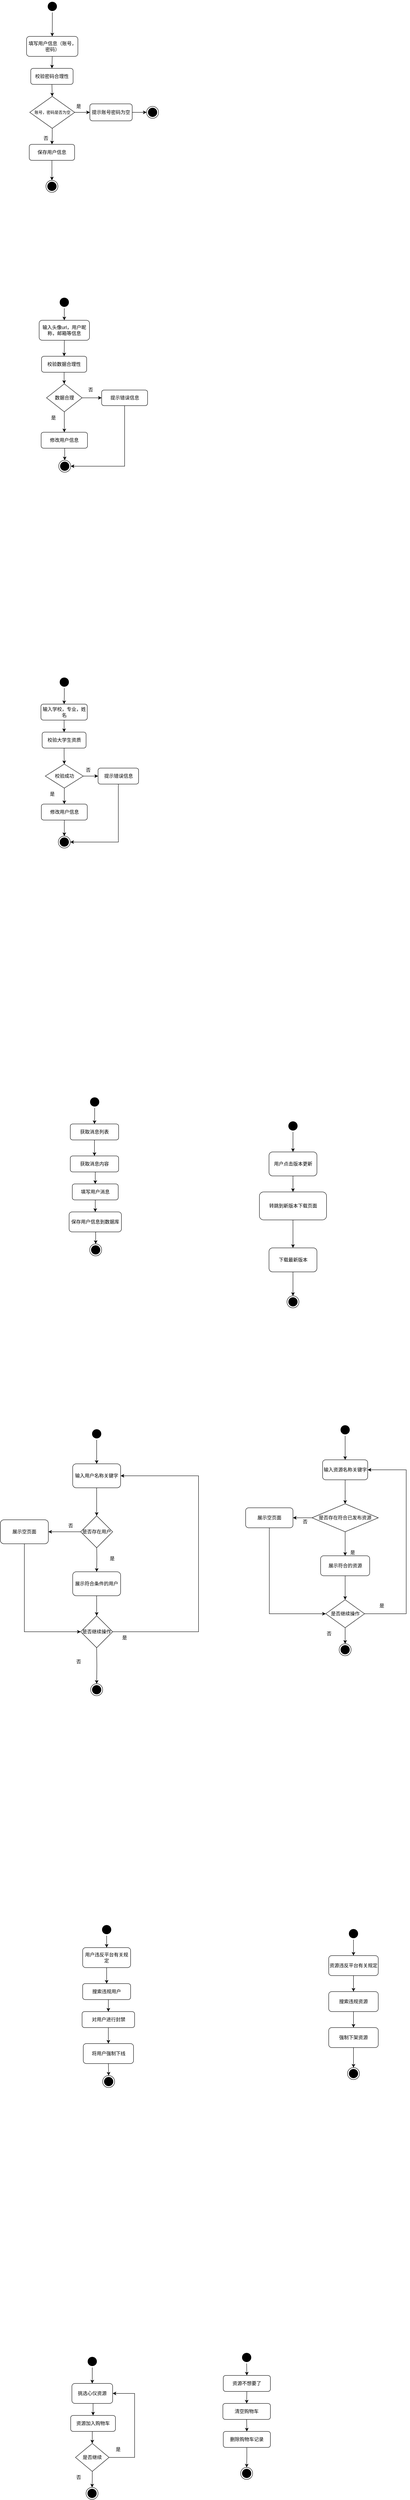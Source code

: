<mxfile version="24.2.2" type="github">
  <diagram name="第 1 页" id="vKyOZpu00KVVWq0q7L-a">
    <mxGraphModel dx="1500" dy="757" grid="1" gridSize="10" guides="1" tooltips="1" connect="1" arrows="1" fold="1" page="1" pageScale="1" pageWidth="827" pageHeight="1169" math="0" shadow="0">
      <root>
        <mxCell id="0" />
        <mxCell id="1" parent="0" />
        <mxCell id="B_Qh2BRSdst1haslCtpr-6" style="edgeStyle=orthogonalEdgeStyle;rounded=0;orthogonalLoop=1;jettySize=auto;html=1;exitX=0.5;exitY=1;exitDx=0;exitDy=0;entryX=0.5;entryY=0;entryDx=0;entryDy=0;" parent="1" source="B_Qh2BRSdst1haslCtpr-1" target="B_Qh2BRSdst1haslCtpr-5" edge="1">
          <mxGeometry relative="1" as="geometry" />
        </mxCell>
        <mxCell id="B_Qh2BRSdst1haslCtpr-1" value="填写用户信息（账号，密码）" style="rounded=1;whiteSpace=wrap;html=1;" parent="1" vertex="1">
          <mxGeometry x="139.5" y="300" width="128.5" height="50" as="geometry" />
        </mxCell>
        <mxCell id="B_Qh2BRSdst1haslCtpr-2" value="" style="ellipse;html=1;shape=endState;fillColor=#000000;strokeColor=default;" parent="1" vertex="1">
          <mxGeometry x="188" y="660" width="30" height="30" as="geometry" />
        </mxCell>
        <mxCell id="9PpqhorWqocp_2O79BvT-1" style="edgeStyle=orthogonalEdgeStyle;rounded=0;orthogonalLoop=1;jettySize=auto;html=1;exitX=0.5;exitY=1;exitDx=0;exitDy=0;entryX=0.5;entryY=0;entryDx=0;entryDy=0;" edge="1" parent="1" source="B_Qh2BRSdst1haslCtpr-3" target="B_Qh2BRSdst1haslCtpr-1">
          <mxGeometry relative="1" as="geometry" />
        </mxCell>
        <mxCell id="B_Qh2BRSdst1haslCtpr-3" value="" style="ellipse;html=1;shape=startState;fillColor=#000000;strokeColor=default;" parent="1" vertex="1">
          <mxGeometry x="189" y="210" width="30" height="30" as="geometry" />
        </mxCell>
        <mxCell id="B_Qh2BRSdst1haslCtpr-8" style="edgeStyle=orthogonalEdgeStyle;rounded=0;orthogonalLoop=1;jettySize=auto;html=1;exitX=0.5;exitY=1;exitDx=0;exitDy=0;entryX=0.5;entryY=0;entryDx=0;entryDy=0;" parent="1" source="B_Qh2BRSdst1haslCtpr-5" edge="1" target="B_Qh2BRSdst1haslCtpr-9">
          <mxGeometry relative="1" as="geometry">
            <mxPoint x="205" y="525.0" as="targetPoint" />
          </mxGeometry>
        </mxCell>
        <mxCell id="B_Qh2BRSdst1haslCtpr-5" value="校验密码合理性" style="rounded=1;whiteSpace=wrap;html=1;" parent="1" vertex="1">
          <mxGeometry x="150" y="380" width="106" height="40" as="geometry" />
        </mxCell>
        <mxCell id="B_Qh2BRSdst1haslCtpr-11" style="edgeStyle=orthogonalEdgeStyle;rounded=0;orthogonalLoop=1;jettySize=auto;html=1;exitX=1;exitY=0.5;exitDx=0;exitDy=0;" parent="1" source="B_Qh2BRSdst1haslCtpr-9" target="B_Qh2BRSdst1haslCtpr-10" edge="1">
          <mxGeometry relative="1" as="geometry" />
        </mxCell>
        <mxCell id="B_Qh2BRSdst1haslCtpr-12" style="edgeStyle=orthogonalEdgeStyle;rounded=0;orthogonalLoop=1;jettySize=auto;html=1;exitX=0.5;exitY=1;exitDx=0;exitDy=0;entryX=0.5;entryY=0;entryDx=0;entryDy=0;" parent="1" source="B_Qh2BRSdst1haslCtpr-9" edge="1" target="B_Qh2BRSdst1haslCtpr-13">
          <mxGeometry relative="1" as="geometry">
            <mxPoint x="205" y="690" as="targetPoint" />
          </mxGeometry>
        </mxCell>
        <mxCell id="B_Qh2BRSdst1haslCtpr-9" value="&lt;font style=&quot;font-size: 10px;&quot;&gt;账号，密码是否为空&lt;/font&gt;" style="rhombus;whiteSpace=wrap;html=1;" parent="1" vertex="1">
          <mxGeometry x="147.5" y="450" width="112.5" height="80" as="geometry" />
        </mxCell>
        <mxCell id="B_Qh2BRSdst1haslCtpr-16" style="edgeStyle=orthogonalEdgeStyle;rounded=0;orthogonalLoop=1;jettySize=auto;html=1;exitX=1;exitY=0.5;exitDx=0;exitDy=0;entryX=0;entryY=0.5;entryDx=0;entryDy=0;" parent="1" source="B_Qh2BRSdst1haslCtpr-10" target="B_Qh2BRSdst1haslCtpr-15" edge="1">
          <mxGeometry relative="1" as="geometry" />
        </mxCell>
        <mxCell id="B_Qh2BRSdst1haslCtpr-10" value="提示账号密码为空" style="rounded=1;whiteSpace=wrap;html=1;" parent="1" vertex="1">
          <mxGeometry x="298" y="468.75" width="106" height="42.5" as="geometry" />
        </mxCell>
        <mxCell id="B_Qh2BRSdst1haslCtpr-14" style="edgeStyle=orthogonalEdgeStyle;rounded=0;orthogonalLoop=1;jettySize=auto;html=1;exitX=0.5;exitY=1;exitDx=0;exitDy=0;entryX=0.5;entryY=0;entryDx=0;entryDy=0;" parent="1" source="B_Qh2BRSdst1haslCtpr-13" target="B_Qh2BRSdst1haslCtpr-2" edge="1">
          <mxGeometry relative="1" as="geometry" />
        </mxCell>
        <mxCell id="B_Qh2BRSdst1haslCtpr-13" value="保存用户信息" style="rounded=1;whiteSpace=wrap;html=1;" parent="1" vertex="1">
          <mxGeometry x="146.25" y="570" width="113.5" height="40" as="geometry" />
        </mxCell>
        <mxCell id="B_Qh2BRSdst1haslCtpr-15" value="" style="ellipse;html=1;shape=endState;fillColor=#000000;strokeColor=default;" parent="1" vertex="1">
          <mxGeometry x="440" y="475" width="30" height="30" as="geometry" />
        </mxCell>
        <mxCell id="B_Qh2BRSdst1haslCtpr-21" style="edgeStyle=orthogonalEdgeStyle;rounded=0;orthogonalLoop=1;jettySize=auto;html=1;exitX=0.5;exitY=1;exitDx=0;exitDy=0;" parent="1" source="B_Qh2BRSdst1haslCtpr-17" target="B_Qh2BRSdst1haslCtpr-20" edge="1">
          <mxGeometry relative="1" as="geometry" />
        </mxCell>
        <mxCell id="B_Qh2BRSdst1haslCtpr-17" value="输入头像url，用户昵称，邮箱等信息" style="rounded=1;whiteSpace=wrap;html=1;" parent="1" vertex="1">
          <mxGeometry x="171" y="1010" width="126" height="50" as="geometry" />
        </mxCell>
        <mxCell id="B_Qh2BRSdst1haslCtpr-19" style="edgeStyle=orthogonalEdgeStyle;rounded=0;orthogonalLoop=1;jettySize=auto;html=1;exitX=0.5;exitY=1;exitDx=0;exitDy=0;entryX=0.5;entryY=0;entryDx=0;entryDy=0;" parent="1" source="B_Qh2BRSdst1haslCtpr-18" target="B_Qh2BRSdst1haslCtpr-17" edge="1">
          <mxGeometry relative="1" as="geometry" />
        </mxCell>
        <mxCell id="B_Qh2BRSdst1haslCtpr-18" value="" style="ellipse;html=1;shape=startState;fillColor=#000000;strokeColor=default;" parent="1" vertex="1">
          <mxGeometry x="219" y="950" width="30" height="30" as="geometry" />
        </mxCell>
        <mxCell id="B_Qh2BRSdst1haslCtpr-26" style="edgeStyle=orthogonalEdgeStyle;rounded=0;orthogonalLoop=1;jettySize=auto;html=1;exitX=0.5;exitY=1;exitDx=0;exitDy=0;" parent="1" source="B_Qh2BRSdst1haslCtpr-20" target="B_Qh2BRSdst1haslCtpr-22" edge="1">
          <mxGeometry relative="1" as="geometry" />
        </mxCell>
        <mxCell id="B_Qh2BRSdst1haslCtpr-20" value="校验数据合理性" style="rounded=1;whiteSpace=wrap;html=1;" parent="1" vertex="1">
          <mxGeometry x="177" y="1100" width="113" height="40" as="geometry" />
        </mxCell>
        <mxCell id="B_Qh2BRSdst1haslCtpr-27" style="edgeStyle=orthogonalEdgeStyle;rounded=0;orthogonalLoop=1;jettySize=auto;html=1;exitX=1;exitY=0.5;exitDx=0;exitDy=0;entryX=0;entryY=0.5;entryDx=0;entryDy=0;" parent="1" source="B_Qh2BRSdst1haslCtpr-22" target="B_Qh2BRSdst1haslCtpr-23" edge="1">
          <mxGeometry relative="1" as="geometry" />
        </mxCell>
        <mxCell id="B_Qh2BRSdst1haslCtpr-29" style="edgeStyle=orthogonalEdgeStyle;rounded=0;orthogonalLoop=1;jettySize=auto;html=1;exitX=0.5;exitY=1;exitDx=0;exitDy=0;" parent="1" source="B_Qh2BRSdst1haslCtpr-22" target="B_Qh2BRSdst1haslCtpr-28" edge="1">
          <mxGeometry relative="1" as="geometry" />
        </mxCell>
        <mxCell id="B_Qh2BRSdst1haslCtpr-22" value="数据合理" style="rhombus;whiteSpace=wrap;html=1;" parent="1" vertex="1">
          <mxGeometry x="189.5" y="1169" width="89" height="70" as="geometry" />
        </mxCell>
        <mxCell id="B_Qh2BRSdst1haslCtpr-32" style="edgeStyle=orthogonalEdgeStyle;rounded=0;orthogonalLoop=1;jettySize=auto;html=1;exitX=0.5;exitY=1;exitDx=0;exitDy=0;entryX=1;entryY=0.5;entryDx=0;entryDy=0;" parent="1" source="B_Qh2BRSdst1haslCtpr-23" target="B_Qh2BRSdst1haslCtpr-30" edge="1">
          <mxGeometry relative="1" as="geometry" />
        </mxCell>
        <mxCell id="B_Qh2BRSdst1haslCtpr-23" value="提示错误信息" style="rounded=1;whiteSpace=wrap;html=1;" parent="1" vertex="1">
          <mxGeometry x="327.5" y="1184.5" width="115" height="39" as="geometry" />
        </mxCell>
        <mxCell id="B_Qh2BRSdst1haslCtpr-24" value="是" style="text;html=1;align=center;verticalAlign=middle;whiteSpace=wrap;rounded=0;" parent="1" vertex="1">
          <mxGeometry x="240" y="460" width="60" height="30" as="geometry" />
        </mxCell>
        <mxCell id="B_Qh2BRSdst1haslCtpr-25" value="否" style="text;html=1;align=center;verticalAlign=middle;whiteSpace=wrap;rounded=0;" parent="1" vertex="1">
          <mxGeometry x="158" y="540" width="60" height="30" as="geometry" />
        </mxCell>
        <mxCell id="B_Qh2BRSdst1haslCtpr-31" style="edgeStyle=orthogonalEdgeStyle;rounded=0;orthogonalLoop=1;jettySize=auto;html=1;exitX=0.5;exitY=1;exitDx=0;exitDy=0;entryX=0.5;entryY=0;entryDx=0;entryDy=0;" parent="1" source="B_Qh2BRSdst1haslCtpr-28" target="B_Qh2BRSdst1haslCtpr-30" edge="1">
          <mxGeometry relative="1" as="geometry" />
        </mxCell>
        <mxCell id="B_Qh2BRSdst1haslCtpr-28" value="修改用户信息" style="rounded=1;whiteSpace=wrap;html=1;" parent="1" vertex="1">
          <mxGeometry x="176" y="1290" width="116" height="40" as="geometry" />
        </mxCell>
        <mxCell id="B_Qh2BRSdst1haslCtpr-30" value="" style="ellipse;html=1;shape=endState;fillColor=#000000;strokeColor=default;" parent="1" vertex="1">
          <mxGeometry x="220" y="1360" width="30" height="30" as="geometry" />
        </mxCell>
        <mxCell id="B_Qh2BRSdst1haslCtpr-33" style="edgeStyle=orthogonalEdgeStyle;rounded=0;orthogonalLoop=1;jettySize=auto;html=1;exitX=0.5;exitY=1;exitDx=0;exitDy=0;" parent="1" source="B_Qh2BRSdst1haslCtpr-34" target="B_Qh2BRSdst1haslCtpr-38" edge="1">
          <mxGeometry relative="1" as="geometry" />
        </mxCell>
        <mxCell id="B_Qh2BRSdst1haslCtpr-34" value="输入学校，专业，姓名" style="rounded=1;whiteSpace=wrap;html=1;" parent="1" vertex="1">
          <mxGeometry x="175.5" y="1970" width="116" height="40" as="geometry" />
        </mxCell>
        <mxCell id="B_Qh2BRSdst1haslCtpr-35" style="edgeStyle=orthogonalEdgeStyle;rounded=0;orthogonalLoop=1;jettySize=auto;html=1;exitX=0.5;exitY=1;exitDx=0;exitDy=0;entryX=0.5;entryY=0;entryDx=0;entryDy=0;" parent="1" source="B_Qh2BRSdst1haslCtpr-36" target="B_Qh2BRSdst1haslCtpr-34" edge="1">
          <mxGeometry relative="1" as="geometry" />
        </mxCell>
        <mxCell id="B_Qh2BRSdst1haslCtpr-36" value="" style="ellipse;html=1;shape=startState;fillColor=#000000;strokeColor=default;" parent="1" vertex="1">
          <mxGeometry x="219" y="1900" width="30" height="30" as="geometry" />
        </mxCell>
        <mxCell id="B_Qh2BRSdst1haslCtpr-37" style="edgeStyle=orthogonalEdgeStyle;rounded=0;orthogonalLoop=1;jettySize=auto;html=1;exitX=0.5;exitY=1;exitDx=0;exitDy=0;" parent="1" source="B_Qh2BRSdst1haslCtpr-38" target="B_Qh2BRSdst1haslCtpr-41" edge="1">
          <mxGeometry relative="1" as="geometry" />
        </mxCell>
        <mxCell id="B_Qh2BRSdst1haslCtpr-38" value="校验大学生资质" style="rounded=1;whiteSpace=wrap;html=1;" parent="1" vertex="1">
          <mxGeometry x="178.5" y="2040" width="110" height="40" as="geometry" />
        </mxCell>
        <mxCell id="B_Qh2BRSdst1haslCtpr-39" style="edgeStyle=orthogonalEdgeStyle;rounded=0;orthogonalLoop=1;jettySize=auto;html=1;exitX=1;exitY=0.5;exitDx=0;exitDy=0;entryX=0;entryY=0.5;entryDx=0;entryDy=0;" parent="1" source="B_Qh2BRSdst1haslCtpr-41" target="B_Qh2BRSdst1haslCtpr-43" edge="1">
          <mxGeometry relative="1" as="geometry" />
        </mxCell>
        <mxCell id="B_Qh2BRSdst1haslCtpr-40" style="edgeStyle=orthogonalEdgeStyle;rounded=0;orthogonalLoop=1;jettySize=auto;html=1;exitX=0.5;exitY=1;exitDx=0;exitDy=0;" parent="1" source="B_Qh2BRSdst1haslCtpr-41" target="B_Qh2BRSdst1haslCtpr-45" edge="1">
          <mxGeometry relative="1" as="geometry" />
        </mxCell>
        <mxCell id="B_Qh2BRSdst1haslCtpr-41" value="校验成功" style="rhombus;whiteSpace=wrap;html=1;" parent="1" vertex="1">
          <mxGeometry x="186.5" y="2120" width="95" height="60" as="geometry" />
        </mxCell>
        <mxCell id="B_Qh2BRSdst1haslCtpr-42" style="edgeStyle=orthogonalEdgeStyle;rounded=0;orthogonalLoop=1;jettySize=auto;html=1;exitX=0.5;exitY=1;exitDx=0;exitDy=0;entryX=1;entryY=0.5;entryDx=0;entryDy=0;" parent="1" source="B_Qh2BRSdst1haslCtpr-43" target="B_Qh2BRSdst1haslCtpr-46" edge="1">
          <mxGeometry relative="1" as="geometry" />
        </mxCell>
        <mxCell id="B_Qh2BRSdst1haslCtpr-43" value="提示错误信息" style="rounded=1;whiteSpace=wrap;html=1;" parent="1" vertex="1">
          <mxGeometry x="318.5" y="2130" width="101.5" height="40" as="geometry" />
        </mxCell>
        <mxCell id="B_Qh2BRSdst1haslCtpr-44" style="edgeStyle=orthogonalEdgeStyle;rounded=0;orthogonalLoop=1;jettySize=auto;html=1;exitX=0.5;exitY=1;exitDx=0;exitDy=0;entryX=0.5;entryY=0;entryDx=0;entryDy=0;" parent="1" source="B_Qh2BRSdst1haslCtpr-45" target="B_Qh2BRSdst1haslCtpr-46" edge="1">
          <mxGeometry relative="1" as="geometry" />
        </mxCell>
        <mxCell id="B_Qh2BRSdst1haslCtpr-45" value="修改用户信息" style="rounded=1;whiteSpace=wrap;html=1;" parent="1" vertex="1">
          <mxGeometry x="176.5" y="2220" width="115" height="40" as="geometry" />
        </mxCell>
        <mxCell id="B_Qh2BRSdst1haslCtpr-46" value="" style="ellipse;html=1;shape=endState;fillColor=#000000;strokeColor=default;" parent="1" vertex="1">
          <mxGeometry x="219" y="2300" width="30" height="30" as="geometry" />
        </mxCell>
        <mxCell id="B_Qh2BRSdst1haslCtpr-47" value="否" style="text;html=1;align=center;verticalAlign=middle;whiteSpace=wrap;rounded=0;" parent="1" vertex="1">
          <mxGeometry x="270" y="1169" width="60" height="30" as="geometry" />
        </mxCell>
        <mxCell id="B_Qh2BRSdst1haslCtpr-48" value="是" style="text;html=1;align=center;verticalAlign=middle;whiteSpace=wrap;rounded=0;" parent="1" vertex="1">
          <mxGeometry x="177" y="1239" width="60" height="30" as="geometry" />
        </mxCell>
        <mxCell id="B_Qh2BRSdst1haslCtpr-49" value="否" style="text;html=1;align=center;verticalAlign=middle;whiteSpace=wrap;rounded=0;" parent="1" vertex="1">
          <mxGeometry x="264" y="2120" width="60" height="30" as="geometry" />
        </mxCell>
        <mxCell id="B_Qh2BRSdst1haslCtpr-50" value="是" style="text;html=1;align=center;verticalAlign=middle;whiteSpace=wrap;rounded=0;" parent="1" vertex="1">
          <mxGeometry x="174" y="2180" width="60" height="30" as="geometry" />
        </mxCell>
        <mxCell id="B_Qh2BRSdst1haslCtpr-67" style="edgeStyle=orthogonalEdgeStyle;rounded=0;orthogonalLoop=1;jettySize=auto;html=1;exitX=0.5;exitY=1;exitDx=0;exitDy=0;" parent="1" source="B_Qh2BRSdst1haslCtpr-68" target="B_Qh2BRSdst1haslCtpr-72" edge="1">
          <mxGeometry relative="1" as="geometry" />
        </mxCell>
        <mxCell id="B_Qh2BRSdst1haslCtpr-68" value="获取消息列表" style="rounded=1;whiteSpace=wrap;html=1;" parent="1" vertex="1">
          <mxGeometry x="249" y="3020" width="121" height="40" as="geometry" />
        </mxCell>
        <mxCell id="B_Qh2BRSdst1haslCtpr-69" style="edgeStyle=orthogonalEdgeStyle;rounded=0;orthogonalLoop=1;jettySize=auto;html=1;exitX=0.5;exitY=1;exitDx=0;exitDy=0;entryX=0.5;entryY=0;entryDx=0;entryDy=0;" parent="1" source="B_Qh2BRSdst1haslCtpr-70" target="B_Qh2BRSdst1haslCtpr-68" edge="1">
          <mxGeometry relative="1" as="geometry" />
        </mxCell>
        <mxCell id="B_Qh2BRSdst1haslCtpr-70" value="" style="ellipse;html=1;shape=startState;fillColor=#000000;strokeColor=default;" parent="1" vertex="1">
          <mxGeometry x="295" y="2950" width="30" height="30" as="geometry" />
        </mxCell>
        <mxCell id="B_Qh2BRSdst1haslCtpr-84" style="edgeStyle=orthogonalEdgeStyle;rounded=0;orthogonalLoop=1;jettySize=auto;html=1;exitX=0.5;exitY=1;exitDx=0;exitDy=0;entryX=0.5;entryY=0;entryDx=0;entryDy=0;" parent="1" source="B_Qh2BRSdst1haslCtpr-72" target="B_Qh2BRSdst1haslCtpr-83" edge="1">
          <mxGeometry relative="1" as="geometry" />
        </mxCell>
        <mxCell id="B_Qh2BRSdst1haslCtpr-72" value="获取消息内容" style="rounded=1;whiteSpace=wrap;html=1;" parent="1" vertex="1">
          <mxGeometry x="249" y="3100" width="121" height="40" as="geometry" />
        </mxCell>
        <mxCell id="B_Qh2BRSdst1haslCtpr-78" style="edgeStyle=orthogonalEdgeStyle;rounded=0;orthogonalLoop=1;jettySize=auto;html=1;exitX=0.5;exitY=1;exitDx=0;exitDy=0;entryX=0.5;entryY=0;entryDx=0;entryDy=0;" parent="1" source="B_Qh2BRSdst1haslCtpr-79" target="B_Qh2BRSdst1haslCtpr-80" edge="1">
          <mxGeometry relative="1" as="geometry" />
        </mxCell>
        <mxCell id="B_Qh2BRSdst1haslCtpr-79" value="保存用户信息到数据库" style="rounded=1;whiteSpace=wrap;html=1;" parent="1" vertex="1">
          <mxGeometry x="246" y="3240" width="131" height="50" as="geometry" />
        </mxCell>
        <mxCell id="B_Qh2BRSdst1haslCtpr-80" value="" style="ellipse;html=1;shape=endState;fillColor=#000000;strokeColor=default;" parent="1" vertex="1">
          <mxGeometry x="297.5" y="3320" width="30" height="30" as="geometry" />
        </mxCell>
        <mxCell id="B_Qh2BRSdst1haslCtpr-85" style="edgeStyle=orthogonalEdgeStyle;rounded=0;orthogonalLoop=1;jettySize=auto;html=1;exitX=0.5;exitY=1;exitDx=0;exitDy=0;entryX=0.5;entryY=0;entryDx=0;entryDy=0;" parent="1" source="B_Qh2BRSdst1haslCtpr-83" target="B_Qh2BRSdst1haslCtpr-79" edge="1">
          <mxGeometry relative="1" as="geometry" />
        </mxCell>
        <mxCell id="B_Qh2BRSdst1haslCtpr-83" value="填写用户消息" style="rounded=1;whiteSpace=wrap;html=1;" parent="1" vertex="1">
          <mxGeometry x="254" y="3170" width="115" height="40" as="geometry" />
        </mxCell>
        <mxCell id="B_Qh2BRSdst1haslCtpr-87" style="edgeStyle=orthogonalEdgeStyle;rounded=0;orthogonalLoop=1;jettySize=auto;html=1;exitX=0.5;exitY=1;exitDx=0;exitDy=0;entryX=0.5;entryY=0;entryDx=0;entryDy=0;" parent="1" source="B_Qh2BRSdst1haslCtpr-88" target="B_Qh2BRSdst1haslCtpr-98" edge="1">
          <mxGeometry relative="1" as="geometry">
            <mxPoint x="315" y="4010" as="targetPoint" />
          </mxGeometry>
        </mxCell>
        <mxCell id="B_Qh2BRSdst1haslCtpr-88" value="输入用户名称关键字" style="rounded=1;whiteSpace=wrap;html=1;" parent="1" vertex="1">
          <mxGeometry x="255" y="3870" width="120" height="60" as="geometry" />
        </mxCell>
        <mxCell id="B_Qh2BRSdst1haslCtpr-89" style="edgeStyle=orthogonalEdgeStyle;rounded=0;orthogonalLoop=1;jettySize=auto;html=1;exitX=0.5;exitY=1;exitDx=0;exitDy=0;entryX=0.5;entryY=0;entryDx=0;entryDy=0;" parent="1" source="B_Qh2BRSdst1haslCtpr-90" target="B_Qh2BRSdst1haslCtpr-88" edge="1">
          <mxGeometry relative="1" as="geometry" />
        </mxCell>
        <mxCell id="B_Qh2BRSdst1haslCtpr-90" value="" style="ellipse;html=1;shape=startState;fillColor=#000000;strokeColor=default;" parent="1" vertex="1">
          <mxGeometry x="300" y="3780" width="30" height="30" as="geometry" />
        </mxCell>
        <mxCell id="B_Qh2BRSdst1haslCtpr-91" style="edgeStyle=orthogonalEdgeStyle;rounded=0;orthogonalLoop=1;jettySize=auto;html=1;exitX=0.5;exitY=1;exitDx=0;exitDy=0;entryX=0.5;entryY=0;entryDx=0;entryDy=0;" parent="1" target="B_Qh2BRSdst1haslCtpr-97" edge="1">
          <mxGeometry relative="1" as="geometry">
            <mxPoint x="315" y="4070" as="sourcePoint" />
          </mxGeometry>
        </mxCell>
        <mxCell id="B_Qh2BRSdst1haslCtpr-93" style="edgeStyle=orthogonalEdgeStyle;rounded=0;orthogonalLoop=1;jettySize=auto;html=1;exitX=0.5;exitY=1;exitDx=0;exitDy=0;entryX=0.5;entryY=0;entryDx=0;entryDy=0;" parent="1" target="B_Qh2BRSdst1haslCtpr-95" edge="1">
          <mxGeometry relative="1" as="geometry">
            <mxPoint x="315" y="4330" as="sourcePoint" />
          </mxGeometry>
        </mxCell>
        <mxCell id="B_Qh2BRSdst1haslCtpr-95" value="" style="ellipse;html=1;shape=endState;fillColor=#000000;strokeColor=default;" parent="1" vertex="1">
          <mxGeometry x="300" y="4420" width="30" height="30" as="geometry" />
        </mxCell>
        <mxCell id="B_Qh2BRSdst1haslCtpr-96" style="edgeStyle=orthogonalEdgeStyle;rounded=0;orthogonalLoop=1;jettySize=auto;html=1;exitX=0.5;exitY=1;exitDx=0;exitDy=0;entryX=0.5;entryY=0;entryDx=0;entryDy=0;" parent="1" source="B_Qh2BRSdst1haslCtpr-97" target="B_Qh2BRSdst1haslCtpr-99" edge="1">
          <mxGeometry relative="1" as="geometry">
            <mxPoint x="315" y="4270" as="targetPoint" />
          </mxGeometry>
        </mxCell>
        <mxCell id="B_Qh2BRSdst1haslCtpr-97" value="展示符合条件的用户" style="rounded=1;whiteSpace=wrap;html=1;" parent="1" vertex="1">
          <mxGeometry x="255" y="4140" width="120" height="60" as="geometry" />
        </mxCell>
        <mxCell id="B_Qh2BRSdst1haslCtpr-102" style="edgeStyle=orthogonalEdgeStyle;rounded=0;orthogonalLoop=1;jettySize=auto;html=1;exitX=0;exitY=0.5;exitDx=0;exitDy=0;entryX=1;entryY=0.5;entryDx=0;entryDy=0;" parent="1" source="B_Qh2BRSdst1haslCtpr-98" target="B_Qh2BRSdst1haslCtpr-101" edge="1">
          <mxGeometry relative="1" as="geometry" />
        </mxCell>
        <mxCell id="B_Qh2BRSdst1haslCtpr-98" value="是否存在用户" style="rhombus;whiteSpace=wrap;html=1;" parent="1" vertex="1">
          <mxGeometry x="275" y="4000" width="80" height="80" as="geometry" />
        </mxCell>
        <mxCell id="B_Qh2BRSdst1haslCtpr-100" style="edgeStyle=orthogonalEdgeStyle;rounded=0;orthogonalLoop=1;jettySize=auto;html=1;exitX=1;exitY=0.5;exitDx=0;exitDy=0;entryX=1;entryY=0.5;entryDx=0;entryDy=0;" parent="1" source="B_Qh2BRSdst1haslCtpr-99" target="B_Qh2BRSdst1haslCtpr-88" edge="1">
          <mxGeometry relative="1" as="geometry">
            <Array as="points">
              <mxPoint x="570" y="4290" />
              <mxPoint x="570" y="3900" />
            </Array>
          </mxGeometry>
        </mxCell>
        <mxCell id="B_Qh2BRSdst1haslCtpr-99" value="是否继续操作" style="rhombus;whiteSpace=wrap;html=1;" parent="1" vertex="1">
          <mxGeometry x="275" y="4250" width="80" height="80" as="geometry" />
        </mxCell>
        <mxCell id="B_Qh2BRSdst1haslCtpr-103" style="edgeStyle=orthogonalEdgeStyle;rounded=0;orthogonalLoop=1;jettySize=auto;html=1;exitX=0.5;exitY=1;exitDx=0;exitDy=0;entryX=0;entryY=0.5;entryDx=0;entryDy=0;" parent="1" source="B_Qh2BRSdst1haslCtpr-101" target="B_Qh2BRSdst1haslCtpr-99" edge="1">
          <mxGeometry relative="1" as="geometry" />
        </mxCell>
        <mxCell id="B_Qh2BRSdst1haslCtpr-101" value="展示空页面" style="rounded=1;whiteSpace=wrap;html=1;" parent="1" vertex="1">
          <mxGeometry x="74" y="4010" width="120" height="60" as="geometry" />
        </mxCell>
        <mxCell id="B_Qh2BRSdst1haslCtpr-104" value="否" style="text;html=1;align=center;verticalAlign=middle;whiteSpace=wrap;rounded=0;" parent="1" vertex="1">
          <mxGeometry x="220" y="4010" width="60" height="30" as="geometry" />
        </mxCell>
        <mxCell id="B_Qh2BRSdst1haslCtpr-105" value="是" style="text;html=1;align=center;verticalAlign=middle;whiteSpace=wrap;rounded=0;" parent="1" vertex="1">
          <mxGeometry x="324" y="4092" width="60" height="30" as="geometry" />
        </mxCell>
        <mxCell id="B_Qh2BRSdst1haslCtpr-106" value="是" style="text;html=1;align=center;verticalAlign=middle;whiteSpace=wrap;rounded=0;" parent="1" vertex="1">
          <mxGeometry x="355" y="4290" width="60" height="30" as="geometry" />
        </mxCell>
        <mxCell id="B_Qh2BRSdst1haslCtpr-107" value="否" style="text;html=1;align=center;verticalAlign=middle;whiteSpace=wrap;rounded=0;" parent="1" vertex="1">
          <mxGeometry x="240" y="4350" width="60" height="30" as="geometry" />
        </mxCell>
        <mxCell id="B_Qh2BRSdst1haslCtpr-109" style="edgeStyle=orthogonalEdgeStyle;rounded=0;orthogonalLoop=1;jettySize=auto;html=1;exitX=0.5;exitY=1;exitDx=0;exitDy=0;" parent="1" source="B_Qh2BRSdst1haslCtpr-110" target="B_Qh2BRSdst1haslCtpr-114" edge="1">
          <mxGeometry relative="1" as="geometry" />
        </mxCell>
        <mxCell id="B_Qh2BRSdst1haslCtpr-110" value="用户违反平台有关规定" style="rounded=1;whiteSpace=wrap;html=1;" parent="1" vertex="1">
          <mxGeometry x="280" y="5080" width="120" height="50" as="geometry" />
        </mxCell>
        <mxCell id="B_Qh2BRSdst1haslCtpr-111" style="edgeStyle=orthogonalEdgeStyle;rounded=0;orthogonalLoop=1;jettySize=auto;html=1;exitX=0.5;exitY=1;exitDx=0;exitDy=0;entryX=0.5;entryY=0;entryDx=0;entryDy=0;" parent="1" source="B_Qh2BRSdst1haslCtpr-112" target="B_Qh2BRSdst1haslCtpr-110" edge="1">
          <mxGeometry relative="1" as="geometry" />
        </mxCell>
        <mxCell id="B_Qh2BRSdst1haslCtpr-112" value="" style="ellipse;html=1;shape=startState;fillColor=#000000;strokeColor=default;" parent="1" vertex="1">
          <mxGeometry x="325" y="5020" width="30" height="30" as="geometry" />
        </mxCell>
        <mxCell id="B_Qh2BRSdst1haslCtpr-113" style="edgeStyle=orthogonalEdgeStyle;rounded=0;orthogonalLoop=1;jettySize=auto;html=1;exitX=0.5;exitY=1;exitDx=0;exitDy=0;entryX=0.5;entryY=0;entryDx=0;entryDy=0;" parent="1" source="B_Qh2BRSdst1haslCtpr-114" target="B_Qh2BRSdst1haslCtpr-119" edge="1">
          <mxGeometry relative="1" as="geometry" />
        </mxCell>
        <mxCell id="B_Qh2BRSdst1haslCtpr-114" value="搜索违规用户" style="rounded=1;whiteSpace=wrap;html=1;" parent="1" vertex="1">
          <mxGeometry x="280" y="5170" width="120" height="40" as="geometry" />
        </mxCell>
        <mxCell id="B_Qh2BRSdst1haslCtpr-115" style="edgeStyle=orthogonalEdgeStyle;rounded=0;orthogonalLoop=1;jettySize=auto;html=1;exitX=0.5;exitY=1;exitDx=0;exitDy=0;entryX=0.5;entryY=0;entryDx=0;entryDy=0;" parent="1" source="B_Qh2BRSdst1haslCtpr-116" target="B_Qh2BRSdst1haslCtpr-117" edge="1">
          <mxGeometry relative="1" as="geometry" />
        </mxCell>
        <mxCell id="B_Qh2BRSdst1haslCtpr-116" value="将用户强制下线" style="rounded=1;whiteSpace=wrap;html=1;" parent="1" vertex="1">
          <mxGeometry x="281.5" y="5320" width="125.75" height="50" as="geometry" />
        </mxCell>
        <mxCell id="B_Qh2BRSdst1haslCtpr-117" value="" style="ellipse;html=1;shape=endState;fillColor=#000000;strokeColor=default;" parent="1" vertex="1">
          <mxGeometry x="330" y="5400" width="30" height="30" as="geometry" />
        </mxCell>
        <mxCell id="B_Qh2BRSdst1haslCtpr-118" style="edgeStyle=orthogonalEdgeStyle;rounded=0;orthogonalLoop=1;jettySize=auto;html=1;exitX=0.5;exitY=1;exitDx=0;exitDy=0;entryX=0.5;entryY=0;entryDx=0;entryDy=0;" parent="1" source="B_Qh2BRSdst1haslCtpr-119" target="B_Qh2BRSdst1haslCtpr-116" edge="1">
          <mxGeometry relative="1" as="geometry" />
        </mxCell>
        <mxCell id="B_Qh2BRSdst1haslCtpr-119" value="对用户进行封禁" style="rounded=1;whiteSpace=wrap;html=1;" parent="1" vertex="1">
          <mxGeometry x="278.5" y="5240" width="131.5" height="40" as="geometry" />
        </mxCell>
        <mxCell id="B_Qh2BRSdst1haslCtpr-120" style="edgeStyle=orthogonalEdgeStyle;rounded=0;orthogonalLoop=1;jettySize=auto;html=1;exitX=0.5;exitY=1;exitDx=0;exitDy=0;entryX=0.5;entryY=0;entryDx=0;entryDy=0;" parent="1" source="B_Qh2BRSdst1haslCtpr-121" target="B_Qh2BRSdst1haslCtpr-130" edge="1">
          <mxGeometry relative="1" as="geometry">
            <mxPoint x="931" y="4000" as="targetPoint" />
          </mxGeometry>
        </mxCell>
        <mxCell id="B_Qh2BRSdst1haslCtpr-121" value="输入资源名称关键字" style="rounded=1;whiteSpace=wrap;html=1;" parent="1" vertex="1">
          <mxGeometry x="880.69" y="3860" width="112.88" height="50" as="geometry" />
        </mxCell>
        <mxCell id="B_Qh2BRSdst1haslCtpr-122" style="edgeStyle=orthogonalEdgeStyle;rounded=0;orthogonalLoop=1;jettySize=auto;html=1;exitX=0.5;exitY=1;exitDx=0;exitDy=0;entryX=0.5;entryY=0;entryDx=0;entryDy=0;" parent="1" source="B_Qh2BRSdst1haslCtpr-123" target="B_Qh2BRSdst1haslCtpr-121" edge="1">
          <mxGeometry relative="1" as="geometry" />
        </mxCell>
        <mxCell id="B_Qh2BRSdst1haslCtpr-123" value="" style="ellipse;html=1;shape=startState;fillColor=#000000;strokeColor=default;" parent="1" vertex="1">
          <mxGeometry x="922.12" y="3770" width="30" height="30" as="geometry" />
        </mxCell>
        <mxCell id="B_Qh2BRSdst1haslCtpr-124" style="edgeStyle=orthogonalEdgeStyle;rounded=0;orthogonalLoop=1;jettySize=auto;html=1;exitX=0.5;exitY=1;exitDx=0;exitDy=0;entryX=0.5;entryY=0;entryDx=0;entryDy=0;" parent="1" source="B_Qh2BRSdst1haslCtpr-130" target="B_Qh2BRSdst1haslCtpr-128" edge="1">
          <mxGeometry relative="1" as="geometry">
            <mxPoint x="931" y="4060" as="sourcePoint" />
          </mxGeometry>
        </mxCell>
        <mxCell id="B_Qh2BRSdst1haslCtpr-126" value="" style="ellipse;html=1;shape=endState;fillColor=#000000;strokeColor=default;" parent="1" vertex="1">
          <mxGeometry x="922.13" y="4320" width="30" height="30" as="geometry" />
        </mxCell>
        <mxCell id="B_Qh2BRSdst1haslCtpr-127" style="edgeStyle=orthogonalEdgeStyle;rounded=0;orthogonalLoop=1;jettySize=auto;html=1;exitX=0.5;exitY=1;exitDx=0;exitDy=0;entryX=0.5;entryY=0;entryDx=0;entryDy=0;" parent="1" source="B_Qh2BRSdst1haslCtpr-128" target="B_Qh2BRSdst1haslCtpr-132" edge="1">
          <mxGeometry relative="1" as="geometry">
            <mxPoint x="931" y="4260" as="targetPoint" />
          </mxGeometry>
        </mxCell>
        <mxCell id="B_Qh2BRSdst1haslCtpr-128" value="展示符合的资源" style="rounded=1;whiteSpace=wrap;html=1;" parent="1" vertex="1">
          <mxGeometry x="875.69" y="4100" width="122.88" height="50" as="geometry" />
        </mxCell>
        <mxCell id="B_Qh2BRSdst1haslCtpr-129" style="edgeStyle=orthogonalEdgeStyle;rounded=0;orthogonalLoop=1;jettySize=auto;html=1;exitX=0;exitY=0.5;exitDx=0;exitDy=0;entryX=1;entryY=0.5;entryDx=0;entryDy=0;" parent="1" source="B_Qh2BRSdst1haslCtpr-130" target="B_Qh2BRSdst1haslCtpr-134" edge="1">
          <mxGeometry relative="1" as="geometry" />
        </mxCell>
        <mxCell id="B_Qh2BRSdst1haslCtpr-130" value="是否存在符合已发布资源" style="rhombus;whiteSpace=wrap;html=1;" parent="1" vertex="1">
          <mxGeometry x="854.25" y="3970" width="165.75" height="70" as="geometry" />
        </mxCell>
        <mxCell id="9PpqhorWqocp_2O79BvT-9" style="edgeStyle=orthogonalEdgeStyle;rounded=0;orthogonalLoop=1;jettySize=auto;html=1;exitX=0.5;exitY=1;exitDx=0;exitDy=0;entryX=0.5;entryY=0;entryDx=0;entryDy=0;" edge="1" parent="1" source="B_Qh2BRSdst1haslCtpr-132" target="B_Qh2BRSdst1haslCtpr-126">
          <mxGeometry relative="1" as="geometry" />
        </mxCell>
        <mxCell id="9PpqhorWqocp_2O79BvT-10" style="edgeStyle=orthogonalEdgeStyle;rounded=0;orthogonalLoop=1;jettySize=auto;html=1;exitX=1;exitY=0.5;exitDx=0;exitDy=0;entryX=1;entryY=0.5;entryDx=0;entryDy=0;" edge="1" parent="1" source="B_Qh2BRSdst1haslCtpr-132" target="B_Qh2BRSdst1haslCtpr-121">
          <mxGeometry relative="1" as="geometry">
            <Array as="points">
              <mxPoint x="1090" y="4245" />
              <mxPoint x="1090" y="3885" />
            </Array>
          </mxGeometry>
        </mxCell>
        <mxCell id="B_Qh2BRSdst1haslCtpr-132" value="是否继续操作" style="rhombus;whiteSpace=wrap;html=1;" parent="1" vertex="1">
          <mxGeometry x="888.55" y="4210" width="97.13" height="70" as="geometry" />
        </mxCell>
        <mxCell id="B_Qh2BRSdst1haslCtpr-133" style="edgeStyle=orthogonalEdgeStyle;rounded=0;orthogonalLoop=1;jettySize=auto;html=1;exitX=0.5;exitY=1;exitDx=0;exitDy=0;entryX=0;entryY=0.5;entryDx=0;entryDy=0;" parent="1" source="B_Qh2BRSdst1haslCtpr-134" target="B_Qh2BRSdst1haslCtpr-132" edge="1">
          <mxGeometry relative="1" as="geometry" />
        </mxCell>
        <mxCell id="B_Qh2BRSdst1haslCtpr-134" value="展示空页面" style="rounded=1;whiteSpace=wrap;html=1;" parent="1" vertex="1">
          <mxGeometry x="688" y="3980" width="118.5" height="50" as="geometry" />
        </mxCell>
        <mxCell id="B_Qh2BRSdst1haslCtpr-135" value="否" style="text;html=1;align=center;verticalAlign=middle;whiteSpace=wrap;rounded=0;" parent="1" vertex="1">
          <mxGeometry x="806.5" y="4000" width="60" height="30" as="geometry" />
        </mxCell>
        <mxCell id="B_Qh2BRSdst1haslCtpr-136" value="是" style="text;html=1;align=center;verticalAlign=middle;whiteSpace=wrap;rounded=0;" parent="1" vertex="1">
          <mxGeometry x="926" y="4077" width="60" height="30" as="geometry" />
        </mxCell>
        <mxCell id="B_Qh2BRSdst1haslCtpr-137" value="是" style="text;html=1;align=center;verticalAlign=middle;whiteSpace=wrap;rounded=0;" parent="1" vertex="1">
          <mxGeometry x="998.57" y="4210" width="60" height="30" as="geometry" />
        </mxCell>
        <mxCell id="B_Qh2BRSdst1haslCtpr-138" value="否" style="text;html=1;align=center;verticalAlign=middle;whiteSpace=wrap;rounded=0;" parent="1" vertex="1">
          <mxGeometry x="866.5" y="4280" width="60" height="30" as="geometry" />
        </mxCell>
        <mxCell id="B_Qh2BRSdst1haslCtpr-139" style="edgeStyle=orthogonalEdgeStyle;rounded=0;orthogonalLoop=1;jettySize=auto;html=1;exitX=0.5;exitY=1;exitDx=0;exitDy=0;" parent="1" source="B_Qh2BRSdst1haslCtpr-140" target="B_Qh2BRSdst1haslCtpr-144" edge="1">
          <mxGeometry relative="1" as="geometry" />
        </mxCell>
        <mxCell id="B_Qh2BRSdst1haslCtpr-140" value="资源违反平台有关规定" style="rounded=1;whiteSpace=wrap;html=1;" parent="1" vertex="1">
          <mxGeometry x="896" y="5100" width="124" height="50" as="geometry" />
        </mxCell>
        <mxCell id="B_Qh2BRSdst1haslCtpr-141" style="edgeStyle=orthogonalEdgeStyle;rounded=0;orthogonalLoop=1;jettySize=auto;html=1;exitX=0.5;exitY=1;exitDx=0;exitDy=0;entryX=0.5;entryY=0;entryDx=0;entryDy=0;" parent="1" source="B_Qh2BRSdst1haslCtpr-142" target="B_Qh2BRSdst1haslCtpr-140" edge="1">
          <mxGeometry relative="1" as="geometry" />
        </mxCell>
        <mxCell id="B_Qh2BRSdst1haslCtpr-142" value="" style="ellipse;html=1;shape=startState;fillColor=#000000;strokeColor=default;" parent="1" vertex="1">
          <mxGeometry x="943" y="5030" width="30" height="30" as="geometry" />
        </mxCell>
        <mxCell id="B_Qh2BRSdst1haslCtpr-143" style="edgeStyle=orthogonalEdgeStyle;rounded=0;orthogonalLoop=1;jettySize=auto;html=1;exitX=0.5;exitY=1;exitDx=0;exitDy=0;entryX=0.5;entryY=0;entryDx=0;entryDy=0;" parent="1" source="B_Qh2BRSdst1haslCtpr-144" target="B_Qh2BRSdst1haslCtpr-149" edge="1">
          <mxGeometry relative="1" as="geometry" />
        </mxCell>
        <mxCell id="B_Qh2BRSdst1haslCtpr-144" value="搜索违规资源" style="rounded=1;whiteSpace=wrap;html=1;" parent="1" vertex="1">
          <mxGeometry x="896" y="5190" width="124" height="50" as="geometry" />
        </mxCell>
        <mxCell id="B_Qh2BRSdst1haslCtpr-147" value="" style="ellipse;html=1;shape=endState;fillColor=#000000;strokeColor=default;" parent="1" vertex="1">
          <mxGeometry x="943" y="5380" width="30" height="30" as="geometry" />
        </mxCell>
        <mxCell id="B_Qh2BRSdst1haslCtpr-148" style="edgeStyle=orthogonalEdgeStyle;rounded=0;orthogonalLoop=1;jettySize=auto;html=1;exitX=0.5;exitY=1;exitDx=0;exitDy=0;entryX=0.5;entryY=0;entryDx=0;entryDy=0;" parent="1" source="B_Qh2BRSdst1haslCtpr-149" target="B_Qh2BRSdst1haslCtpr-147" edge="1">
          <mxGeometry relative="1" as="geometry">
            <mxPoint x="956" y="5520" as="targetPoint" />
          </mxGeometry>
        </mxCell>
        <mxCell id="B_Qh2BRSdst1haslCtpr-149" value="强制下架资源" style="rounded=1;whiteSpace=wrap;html=1;" parent="1" vertex="1">
          <mxGeometry x="896" y="5280" width="124" height="50" as="geometry" />
        </mxCell>
        <mxCell id="B_Qh2BRSdst1haslCtpr-163" style="edgeStyle=orthogonalEdgeStyle;rounded=0;orthogonalLoop=1;jettySize=auto;html=1;exitX=0.5;exitY=1;exitDx=0;exitDy=0;entryX=0.5;entryY=0;entryDx=0;entryDy=0;" parent="1" source="B_Qh2BRSdst1haslCtpr-151" target="B_Qh2BRSdst1haslCtpr-162" edge="1">
          <mxGeometry relative="1" as="geometry" />
        </mxCell>
        <mxCell id="B_Qh2BRSdst1haslCtpr-151" value="挑选心仪资源" style="rounded=1;whiteSpace=wrap;html=1;" parent="1" vertex="1">
          <mxGeometry x="253" y="6170" width="102" height="50" as="geometry" />
        </mxCell>
        <mxCell id="B_Qh2BRSdst1haslCtpr-152" style="edgeStyle=orthogonalEdgeStyle;rounded=0;orthogonalLoop=1;jettySize=auto;html=1;exitX=0.5;exitY=1;exitDx=0;exitDy=0;entryX=0.5;entryY=0;entryDx=0;entryDy=0;" parent="1" source="B_Qh2BRSdst1haslCtpr-153" target="B_Qh2BRSdst1haslCtpr-151" edge="1">
          <mxGeometry relative="1" as="geometry" />
        </mxCell>
        <mxCell id="B_Qh2BRSdst1haslCtpr-153" value="" style="ellipse;html=1;shape=startState;fillColor=#000000;strokeColor=default;" parent="1" vertex="1">
          <mxGeometry x="289" y="6100" width="30" height="30" as="geometry" />
        </mxCell>
        <mxCell id="B_Qh2BRSdst1haslCtpr-158" value="" style="ellipse;html=1;shape=endState;fillColor=#000000;strokeColor=default;" parent="1" vertex="1">
          <mxGeometry x="288.5" y="6430" width="30" height="30" as="geometry" />
        </mxCell>
        <mxCell id="B_Qh2BRSdst1haslCtpr-165" style="edgeStyle=orthogonalEdgeStyle;rounded=0;orthogonalLoop=1;jettySize=auto;html=1;exitX=0.5;exitY=1;exitDx=0;exitDy=0;entryX=0.5;entryY=0;entryDx=0;entryDy=0;" parent="1" source="B_Qh2BRSdst1haslCtpr-162" target="B_Qh2BRSdst1haslCtpr-164" edge="1">
          <mxGeometry relative="1" as="geometry" />
        </mxCell>
        <mxCell id="B_Qh2BRSdst1haslCtpr-162" value="资源加入购物车" style="rounded=1;whiteSpace=wrap;html=1;" parent="1" vertex="1">
          <mxGeometry x="250" y="6250" width="112" height="40" as="geometry" />
        </mxCell>
        <mxCell id="B_Qh2BRSdst1haslCtpr-168" style="edgeStyle=orthogonalEdgeStyle;rounded=0;orthogonalLoop=1;jettySize=auto;html=1;exitX=0.5;exitY=1;exitDx=0;exitDy=0;entryX=0.5;entryY=0;entryDx=0;entryDy=0;" parent="1" source="B_Qh2BRSdst1haslCtpr-164" target="B_Qh2BRSdst1haslCtpr-158" edge="1">
          <mxGeometry relative="1" as="geometry" />
        </mxCell>
        <mxCell id="9PpqhorWqocp_2O79BvT-16" style="edgeStyle=orthogonalEdgeStyle;rounded=0;orthogonalLoop=1;jettySize=auto;html=1;exitX=1;exitY=0.5;exitDx=0;exitDy=0;entryX=1;entryY=0.5;entryDx=0;entryDy=0;" edge="1" parent="1" source="B_Qh2BRSdst1haslCtpr-164" target="B_Qh2BRSdst1haslCtpr-151">
          <mxGeometry relative="1" as="geometry">
            <Array as="points">
              <mxPoint x="410" y="6355" />
              <mxPoint x="410" y="6195" />
            </Array>
          </mxGeometry>
        </mxCell>
        <mxCell id="B_Qh2BRSdst1haslCtpr-164" value="是否继续" style="rhombus;whiteSpace=wrap;html=1;" parent="1" vertex="1">
          <mxGeometry x="262" y="6320" width="84" height="70" as="geometry" />
        </mxCell>
        <mxCell id="B_Qh2BRSdst1haslCtpr-167" value="是" style="text;html=1;align=center;verticalAlign=middle;whiteSpace=wrap;rounded=0;" parent="1" vertex="1">
          <mxGeometry x="339.25" y="6320" width="60" height="30" as="geometry" />
        </mxCell>
        <mxCell id="B_Qh2BRSdst1haslCtpr-169" value="否" style="text;html=1;align=center;verticalAlign=middle;whiteSpace=wrap;rounded=0;" parent="1" vertex="1">
          <mxGeometry x="240" y="6390" width="60" height="30" as="geometry" />
        </mxCell>
        <mxCell id="B_Qh2BRSdst1haslCtpr-171" style="edgeStyle=orthogonalEdgeStyle;rounded=0;orthogonalLoop=1;jettySize=auto;html=1;exitX=0.5;exitY=1;exitDx=0;exitDy=0;entryX=0.5;entryY=0;entryDx=0;entryDy=0;" parent="1" source="B_Qh2BRSdst1haslCtpr-172" target="B_Qh2BRSdst1haslCtpr-178" edge="1">
          <mxGeometry relative="1" as="geometry" />
        </mxCell>
        <mxCell id="B_Qh2BRSdst1haslCtpr-172" value="资源不想要了" style="rounded=1;whiteSpace=wrap;html=1;" parent="1" vertex="1">
          <mxGeometry x="632" y="6150" width="118" height="40" as="geometry" />
        </mxCell>
        <mxCell id="B_Qh2BRSdst1haslCtpr-173" style="edgeStyle=orthogonalEdgeStyle;rounded=0;orthogonalLoop=1;jettySize=auto;html=1;exitX=0.5;exitY=1;exitDx=0;exitDy=0;entryX=0.5;entryY=0;entryDx=0;entryDy=0;" parent="1" source="B_Qh2BRSdst1haslCtpr-174" target="B_Qh2BRSdst1haslCtpr-172" edge="1">
          <mxGeometry relative="1" as="geometry" />
        </mxCell>
        <mxCell id="B_Qh2BRSdst1haslCtpr-174" value="" style="ellipse;html=1;shape=startState;fillColor=#000000;strokeColor=default;" parent="1" vertex="1">
          <mxGeometry x="675.5" y="6090" width="30" height="30" as="geometry" />
        </mxCell>
        <mxCell id="B_Qh2BRSdst1haslCtpr-176" value="" style="ellipse;html=1;shape=endState;fillColor=#000000;strokeColor=default;" parent="1" vertex="1">
          <mxGeometry x="675.5" y="6380" width="30" height="30" as="geometry" />
        </mxCell>
        <mxCell id="B_Qh2BRSdst1haslCtpr-185" style="edgeStyle=orthogonalEdgeStyle;rounded=0;orthogonalLoop=1;jettySize=auto;html=1;exitX=0.5;exitY=1;exitDx=0;exitDy=0;entryX=0.5;entryY=0;entryDx=0;entryDy=0;" parent="1" source="B_Qh2BRSdst1haslCtpr-178" target="B_Qh2BRSdst1haslCtpr-184" edge="1">
          <mxGeometry relative="1" as="geometry" />
        </mxCell>
        <mxCell id="B_Qh2BRSdst1haslCtpr-178" value="清空购物车" style="rounded=1;whiteSpace=wrap;html=1;" parent="1" vertex="1">
          <mxGeometry x="631" y="6220" width="119" height="40" as="geometry" />
        </mxCell>
        <mxCell id="B_Qh2BRSdst1haslCtpr-186" style="edgeStyle=orthogonalEdgeStyle;rounded=0;orthogonalLoop=1;jettySize=auto;html=1;exitX=0.5;exitY=1;exitDx=0;exitDy=0;entryX=0.5;entryY=0;entryDx=0;entryDy=0;" parent="1" source="B_Qh2BRSdst1haslCtpr-184" target="B_Qh2BRSdst1haslCtpr-176" edge="1">
          <mxGeometry relative="1" as="geometry" />
        </mxCell>
        <mxCell id="B_Qh2BRSdst1haslCtpr-184" value="删除购物车记录" style="rounded=1;whiteSpace=wrap;html=1;" parent="1" vertex="1">
          <mxGeometry x="632" y="6290" width="118" height="40" as="geometry" />
        </mxCell>
        <mxCell id="B_Qh2BRSdst1haslCtpr-202" style="edgeStyle=orthogonalEdgeStyle;rounded=0;orthogonalLoop=1;jettySize=auto;html=1;exitX=0.5;exitY=1;exitDx=0;exitDy=0;entryX=0.5;entryY=0;entryDx=0;entryDy=0;" parent="1" source="B_Qh2BRSdst1haslCtpr-200" target="B_Qh2BRSdst1haslCtpr-201" edge="1">
          <mxGeometry relative="1" as="geometry" />
        </mxCell>
        <mxCell id="B_Qh2BRSdst1haslCtpr-200" value="用户点击版本更新" style="rounded=1;whiteSpace=wrap;html=1;" parent="1" vertex="1">
          <mxGeometry x="746.5" y="3090" width="120" height="60" as="geometry" />
        </mxCell>
        <mxCell id="B_Qh2BRSdst1haslCtpr-204" style="edgeStyle=orthogonalEdgeStyle;rounded=0;orthogonalLoop=1;jettySize=auto;html=1;exitX=0.5;exitY=1;exitDx=0;exitDy=0;" parent="1" source="B_Qh2BRSdst1haslCtpr-201" target="B_Qh2BRSdst1haslCtpr-203" edge="1">
          <mxGeometry relative="1" as="geometry" />
        </mxCell>
        <mxCell id="B_Qh2BRSdst1haslCtpr-201" value="转跳到新版本下载页面" style="rounded=1;whiteSpace=wrap;html=1;" parent="1" vertex="1">
          <mxGeometry x="722.5" y="3190" width="168" height="70" as="geometry" />
        </mxCell>
        <mxCell id="B_Qh2BRSdst1haslCtpr-208" style="edgeStyle=orthogonalEdgeStyle;rounded=0;orthogonalLoop=1;jettySize=auto;html=1;exitX=0.5;exitY=1;exitDx=0;exitDy=0;entryX=0.5;entryY=0;entryDx=0;entryDy=0;" parent="1" source="B_Qh2BRSdst1haslCtpr-203" target="B_Qh2BRSdst1haslCtpr-207" edge="1">
          <mxGeometry relative="1" as="geometry" />
        </mxCell>
        <mxCell id="B_Qh2BRSdst1haslCtpr-203" value="下载最新版本" style="rounded=1;whiteSpace=wrap;html=1;" parent="1" vertex="1">
          <mxGeometry x="746.5" y="3330" width="120" height="60" as="geometry" />
        </mxCell>
        <mxCell id="B_Qh2BRSdst1haslCtpr-206" style="edgeStyle=orthogonalEdgeStyle;rounded=0;orthogonalLoop=1;jettySize=auto;html=1;exitX=0.5;exitY=1;exitDx=0;exitDy=0;entryX=0.5;entryY=0;entryDx=0;entryDy=0;" parent="1" source="B_Qh2BRSdst1haslCtpr-205" target="B_Qh2BRSdst1haslCtpr-200" edge="1">
          <mxGeometry relative="1" as="geometry" />
        </mxCell>
        <mxCell id="B_Qh2BRSdst1haslCtpr-205" value="" style="ellipse;html=1;shape=startState;fillColor=#000000;strokeColor=default;" parent="1" vertex="1">
          <mxGeometry x="791.5" y="3010" width="30" height="30" as="geometry" />
        </mxCell>
        <mxCell id="B_Qh2BRSdst1haslCtpr-207" value="" style="ellipse;html=1;shape=endState;fillColor=#000000;strokeColor=default;" parent="1" vertex="1">
          <mxGeometry x="791.5" y="3450" width="30" height="30" as="geometry" />
        </mxCell>
      </root>
    </mxGraphModel>
  </diagram>
</mxfile>

